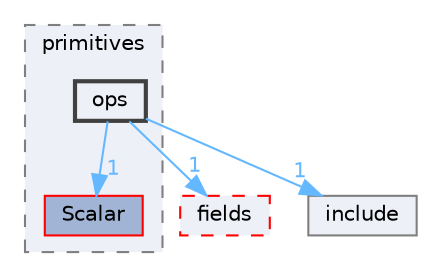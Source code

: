 digraph "src/OpenFOAM/primitives/ops"
{
 // LATEX_PDF_SIZE
  bgcolor="transparent";
  edge [fontname=Helvetica,fontsize=10,labelfontname=Helvetica,labelfontsize=10];
  node [fontname=Helvetica,fontsize=10,shape=box,height=0.2,width=0.4];
  compound=true
  subgraph clusterdir_3e50f45338116b169052b428016851aa {
    graph [ bgcolor="#edf0f7", pencolor="grey50", label="primitives", fontname=Helvetica,fontsize=10 style="filled,dashed", URL="dir_3e50f45338116b169052b428016851aa.html",tooltip=""]
  dir_b4f4914e791ff496381862f16be45bae [label="Scalar", fillcolor="#a2b4d6", color="red", style="filled", URL="dir_b4f4914e791ff496381862f16be45bae.html",tooltip=""];
  dir_a75a9acad7a860e8b6287c25a4913686 [label="ops", fillcolor="#edf0f7", color="grey25", style="filled,bold", URL="dir_a75a9acad7a860e8b6287c25a4913686.html",tooltip=""];
  }
  dir_962442b8f989d5529fab5e0f0e4ffb74 [label="fields", fillcolor="#edf0f7", color="red", style="filled,dashed", URL="dir_962442b8f989d5529fab5e0f0e4ffb74.html",tooltip=""];
  dir_e954e9f5966bc1c681a414ec8bd0ee15 [label="include", fillcolor="#edf0f7", color="grey50", style="filled", URL="dir_e954e9f5966bc1c681a414ec8bd0ee15.html",tooltip=""];
  dir_a75a9acad7a860e8b6287c25a4913686->dir_962442b8f989d5529fab5e0f0e4ffb74 [headlabel="1", labeldistance=1.5 headhref="dir_002697_001335.html" href="dir_002697_001335.html" color="steelblue1" fontcolor="steelblue1"];
  dir_a75a9acad7a860e8b6287c25a4913686->dir_b4f4914e791ff496381862f16be45bae [headlabel="1", labeldistance=1.5 headhref="dir_002697_003415.html" href="dir_002697_003415.html" color="steelblue1" fontcolor="steelblue1"];
  dir_a75a9acad7a860e8b6287c25a4913686->dir_e954e9f5966bc1c681a414ec8bd0ee15 [headlabel="1", labeldistance=1.5 headhref="dir_002697_001804.html" href="dir_002697_001804.html" color="steelblue1" fontcolor="steelblue1"];
}
